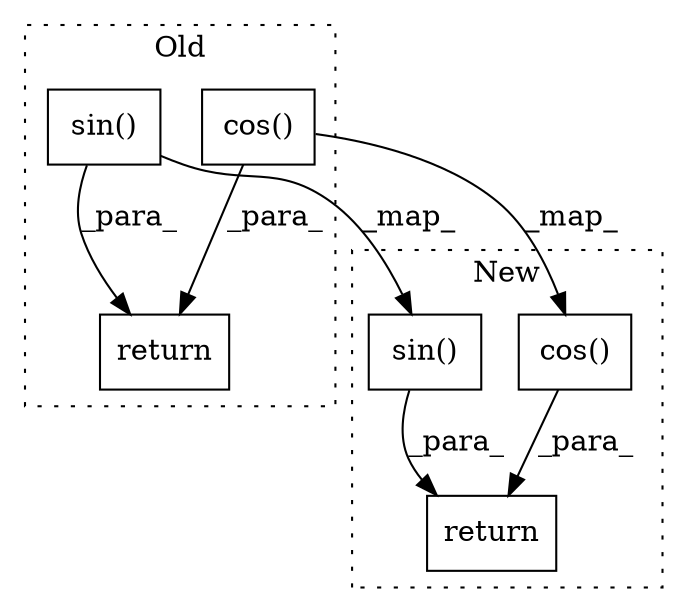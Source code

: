 digraph G {
subgraph cluster0 {
1 [label="sin()" a="75" s="870" l="9" shape="box"];
4 [label="return" a="93" s="909" l="7" shape="box"];
5 [label="cos()" a="75" s="881" l="9" shape="box"];
label = "Old";
style="dotted";
}
subgraph cluster1 {
2 [label="sin()" a="75" s="749" l="17" shape="box"];
3 [label="return" a="93" s="853" l="7" shape="box"];
6 [label="cos()" a="75" s="768" l="17" shape="box"];
label = "New";
style="dotted";
}
1 -> 2 [label="_map_"];
1 -> 4 [label="_para_"];
2 -> 3 [label="_para_"];
5 -> 6 [label="_map_"];
5 -> 4 [label="_para_"];
6 -> 3 [label="_para_"];
}